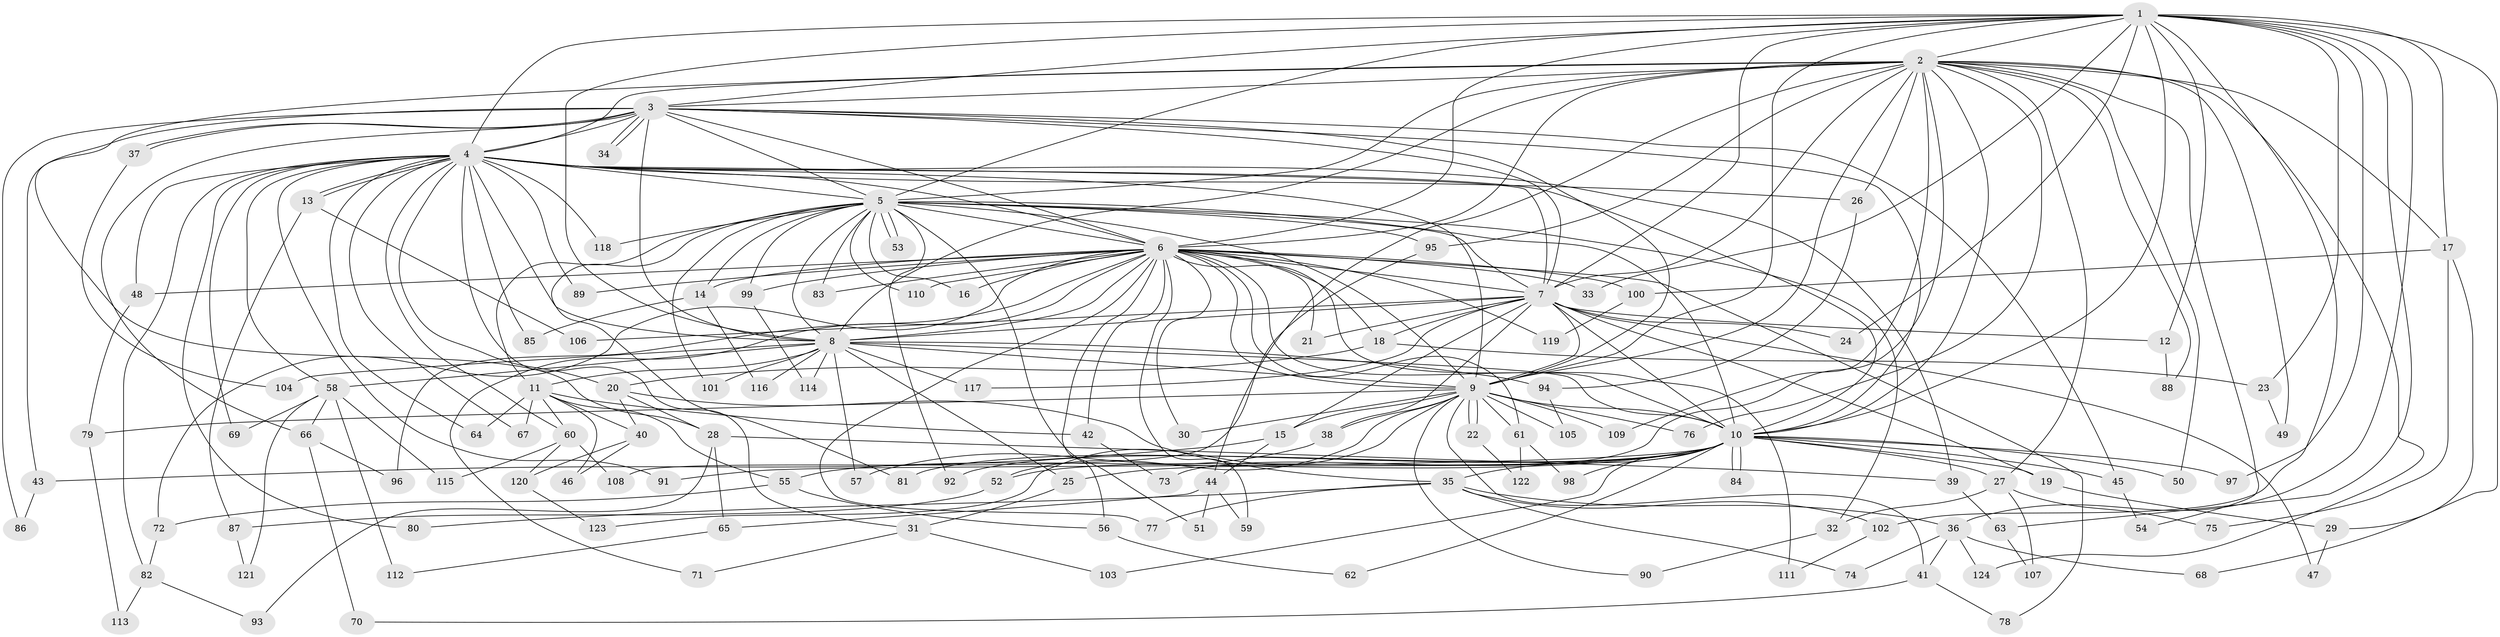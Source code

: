 // Generated by graph-tools (version 1.1) at 2025/25/03/09/25 03:25:45]
// undirected, 124 vertices, 273 edges
graph export_dot {
graph [start="1"]
  node [color=gray90,style=filled];
  1;
  2;
  3;
  4;
  5;
  6;
  7;
  8;
  9;
  10;
  11;
  12;
  13;
  14;
  15;
  16;
  17;
  18;
  19;
  20;
  21;
  22;
  23;
  24;
  25;
  26;
  27;
  28;
  29;
  30;
  31;
  32;
  33;
  34;
  35;
  36;
  37;
  38;
  39;
  40;
  41;
  42;
  43;
  44;
  45;
  46;
  47;
  48;
  49;
  50;
  51;
  52;
  53;
  54;
  55;
  56;
  57;
  58;
  59;
  60;
  61;
  62;
  63;
  64;
  65;
  66;
  67;
  68;
  69;
  70;
  71;
  72;
  73;
  74;
  75;
  76;
  77;
  78;
  79;
  80;
  81;
  82;
  83;
  84;
  85;
  86;
  87;
  88;
  89;
  90;
  91;
  92;
  93;
  94;
  95;
  96;
  97;
  98;
  99;
  100;
  101;
  102;
  103;
  104;
  105;
  106;
  107;
  108;
  109;
  110;
  111;
  112;
  113;
  114;
  115;
  116;
  117;
  118;
  119;
  120;
  121;
  122;
  123;
  124;
  1 -- 2;
  1 -- 3;
  1 -- 4;
  1 -- 5;
  1 -- 6;
  1 -- 7;
  1 -- 8;
  1 -- 9;
  1 -- 10;
  1 -- 12;
  1 -- 17;
  1 -- 23;
  1 -- 24;
  1 -- 33;
  1 -- 36;
  1 -- 63;
  1 -- 68;
  1 -- 97;
  1 -- 102;
  2 -- 3;
  2 -- 4;
  2 -- 5;
  2 -- 6;
  2 -- 7;
  2 -- 8;
  2 -- 9;
  2 -- 10;
  2 -- 17;
  2 -- 26;
  2 -- 27;
  2 -- 28;
  2 -- 44;
  2 -- 49;
  2 -- 50;
  2 -- 54;
  2 -- 73;
  2 -- 76;
  2 -- 88;
  2 -- 95;
  2 -- 109;
  2 -- 124;
  3 -- 4;
  3 -- 5;
  3 -- 6;
  3 -- 7;
  3 -- 8;
  3 -- 9;
  3 -- 10;
  3 -- 34;
  3 -- 34;
  3 -- 37;
  3 -- 37;
  3 -- 43;
  3 -- 45;
  3 -- 66;
  3 -- 86;
  4 -- 5;
  4 -- 6;
  4 -- 7;
  4 -- 8;
  4 -- 9;
  4 -- 10;
  4 -- 13;
  4 -- 13;
  4 -- 20;
  4 -- 26;
  4 -- 31;
  4 -- 39;
  4 -- 48;
  4 -- 58;
  4 -- 60;
  4 -- 64;
  4 -- 67;
  4 -- 69;
  4 -- 80;
  4 -- 82;
  4 -- 85;
  4 -- 89;
  4 -- 91;
  4 -- 118;
  5 -- 6;
  5 -- 7;
  5 -- 8;
  5 -- 9;
  5 -- 10;
  5 -- 11;
  5 -- 14;
  5 -- 16;
  5 -- 32;
  5 -- 51;
  5 -- 53;
  5 -- 53;
  5 -- 81;
  5 -- 83;
  5 -- 92;
  5 -- 95;
  5 -- 99;
  5 -- 101;
  5 -- 110;
  5 -- 118;
  6 -- 7;
  6 -- 8;
  6 -- 9;
  6 -- 10;
  6 -- 14;
  6 -- 16;
  6 -- 18;
  6 -- 21;
  6 -- 30;
  6 -- 33;
  6 -- 42;
  6 -- 48;
  6 -- 56;
  6 -- 59;
  6 -- 61;
  6 -- 71;
  6 -- 72;
  6 -- 77;
  6 -- 78;
  6 -- 83;
  6 -- 89;
  6 -- 96;
  6 -- 99;
  6 -- 100;
  6 -- 110;
  6 -- 111;
  6 -- 119;
  7 -- 8;
  7 -- 9;
  7 -- 10;
  7 -- 12;
  7 -- 15;
  7 -- 18;
  7 -- 19;
  7 -- 21;
  7 -- 24;
  7 -- 38;
  7 -- 47;
  7 -- 106;
  7 -- 117;
  8 -- 9;
  8 -- 10;
  8 -- 11;
  8 -- 25;
  8 -- 57;
  8 -- 58;
  8 -- 94;
  8 -- 101;
  8 -- 104;
  8 -- 114;
  8 -- 116;
  8 -- 117;
  9 -- 10;
  9 -- 15;
  9 -- 22;
  9 -- 22;
  9 -- 30;
  9 -- 38;
  9 -- 41;
  9 -- 52;
  9 -- 61;
  9 -- 76;
  9 -- 79;
  9 -- 90;
  9 -- 105;
  9 -- 109;
  9 -- 123;
  10 -- 19;
  10 -- 25;
  10 -- 27;
  10 -- 35;
  10 -- 45;
  10 -- 50;
  10 -- 52;
  10 -- 55;
  10 -- 62;
  10 -- 81;
  10 -- 84;
  10 -- 84;
  10 -- 91;
  10 -- 92;
  10 -- 97;
  10 -- 98;
  10 -- 103;
  11 -- 40;
  11 -- 42;
  11 -- 46;
  11 -- 55;
  11 -- 60;
  11 -- 64;
  11 -- 67;
  12 -- 88;
  13 -- 87;
  13 -- 106;
  14 -- 85;
  14 -- 116;
  15 -- 43;
  15 -- 44;
  17 -- 29;
  17 -- 75;
  17 -- 100;
  18 -- 20;
  18 -- 23;
  19 -- 29;
  20 -- 28;
  20 -- 35;
  20 -- 40;
  22 -- 122;
  23 -- 49;
  25 -- 31;
  26 -- 94;
  27 -- 32;
  27 -- 75;
  27 -- 107;
  28 -- 39;
  28 -- 65;
  28 -- 93;
  29 -- 47;
  31 -- 71;
  31 -- 103;
  32 -- 90;
  35 -- 36;
  35 -- 74;
  35 -- 77;
  35 -- 80;
  35 -- 102;
  36 -- 41;
  36 -- 68;
  36 -- 74;
  36 -- 124;
  37 -- 104;
  38 -- 57;
  39 -- 63;
  40 -- 46;
  40 -- 120;
  41 -- 70;
  41 -- 78;
  42 -- 73;
  43 -- 86;
  44 -- 51;
  44 -- 59;
  44 -- 65;
  45 -- 54;
  48 -- 79;
  52 -- 87;
  55 -- 56;
  55 -- 72;
  56 -- 62;
  58 -- 66;
  58 -- 69;
  58 -- 112;
  58 -- 115;
  58 -- 121;
  60 -- 108;
  60 -- 115;
  60 -- 120;
  61 -- 98;
  61 -- 122;
  63 -- 107;
  65 -- 112;
  66 -- 70;
  66 -- 96;
  72 -- 82;
  79 -- 113;
  82 -- 93;
  82 -- 113;
  87 -- 121;
  94 -- 105;
  95 -- 108;
  99 -- 114;
  100 -- 119;
  102 -- 111;
  120 -- 123;
}
